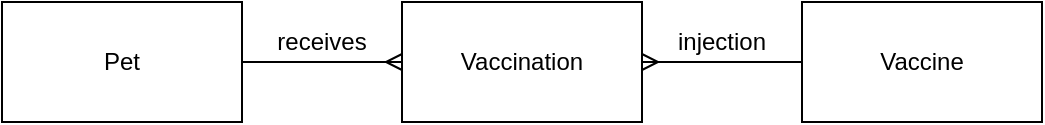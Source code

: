 <mxfile version="20.3.0" type="device"><diagram id="FM7FV10UWZqP8pnEYUsb" name="ER Diagram"><mxGraphModel dx="782" dy="539" grid="1" gridSize="10" guides="1" tooltips="1" connect="1" arrows="1" fold="1" page="1" pageScale="1" pageWidth="827" pageHeight="1169" math="0" shadow="0"><root><mxCell id="0"/><mxCell id="1" parent="0"/><mxCell id="5dxBUbF0HeNdmIPRrVUh-1" value="Pet" style="rounded=0;whiteSpace=wrap;html=1;" parent="1" vertex="1"><mxGeometry x="160" y="290" width="120" height="60" as="geometry"/></mxCell><mxCell id="5dxBUbF0HeNdmIPRrVUh-2" value="Vaccination" style="rounded=0;whiteSpace=wrap;html=1;" parent="1" vertex="1"><mxGeometry x="360" y="290" width="120" height="60" as="geometry"/></mxCell><mxCell id="5dxBUbF0HeNdmIPRrVUh-3" value="" style="edgeStyle=entityRelationEdgeStyle;fontSize=12;html=1;endArrow=ERmany;rounded=0;exitX=1;exitY=0.5;exitDx=0;exitDy=0;entryX=0;entryY=0.5;entryDx=0;entryDy=0;" parent="1" source="5dxBUbF0HeNdmIPRrVUh-1" target="5dxBUbF0HeNdmIPRrVUh-2" edge="1"><mxGeometry width="100" height="100" relative="1" as="geometry"><mxPoint x="360" y="410" as="sourcePoint"/><mxPoint x="460" y="310" as="targetPoint"/></mxGeometry></mxCell><mxCell id="5dxBUbF0HeNdmIPRrVUh-4" value="receives" style="text;html=1;strokeColor=none;fillColor=none;align=center;verticalAlign=middle;whiteSpace=wrap;rounded=0;" parent="1" vertex="1"><mxGeometry x="290" y="300" width="60" height="20" as="geometry"/></mxCell><mxCell id="U7ePnaSeb4LSczm0rDZV-1" value="Vaccine" style="rounded=0;whiteSpace=wrap;html=1;" parent="1" vertex="1"><mxGeometry x="560" y="290" width="120" height="60" as="geometry"/></mxCell><mxCell id="U7ePnaSeb4LSczm0rDZV-2" value="" style="edgeStyle=entityRelationEdgeStyle;fontSize=12;html=1;endArrow=none;rounded=0;exitX=1;exitY=0.5;exitDx=0;exitDy=0;entryX=0;entryY=0.5;entryDx=0;entryDy=0;startArrow=ERmany;startFill=0;endFill=0;" parent="1" source="5dxBUbF0HeNdmIPRrVUh-2" target="U7ePnaSeb4LSczm0rDZV-1" edge="1"><mxGeometry width="100" height="100" relative="1" as="geometry"><mxPoint x="530" y="320" as="sourcePoint"/><mxPoint x="530" y="320" as="targetPoint"/></mxGeometry></mxCell><mxCell id="U7ePnaSeb4LSczm0rDZV-3" value="injection" style="text;html=1;strokeColor=none;fillColor=none;align=center;verticalAlign=middle;whiteSpace=wrap;rounded=0;" parent="1" vertex="1"><mxGeometry x="490" y="300" width="60" height="20" as="geometry"/></mxCell></root></mxGraphModel></diagram></mxfile>